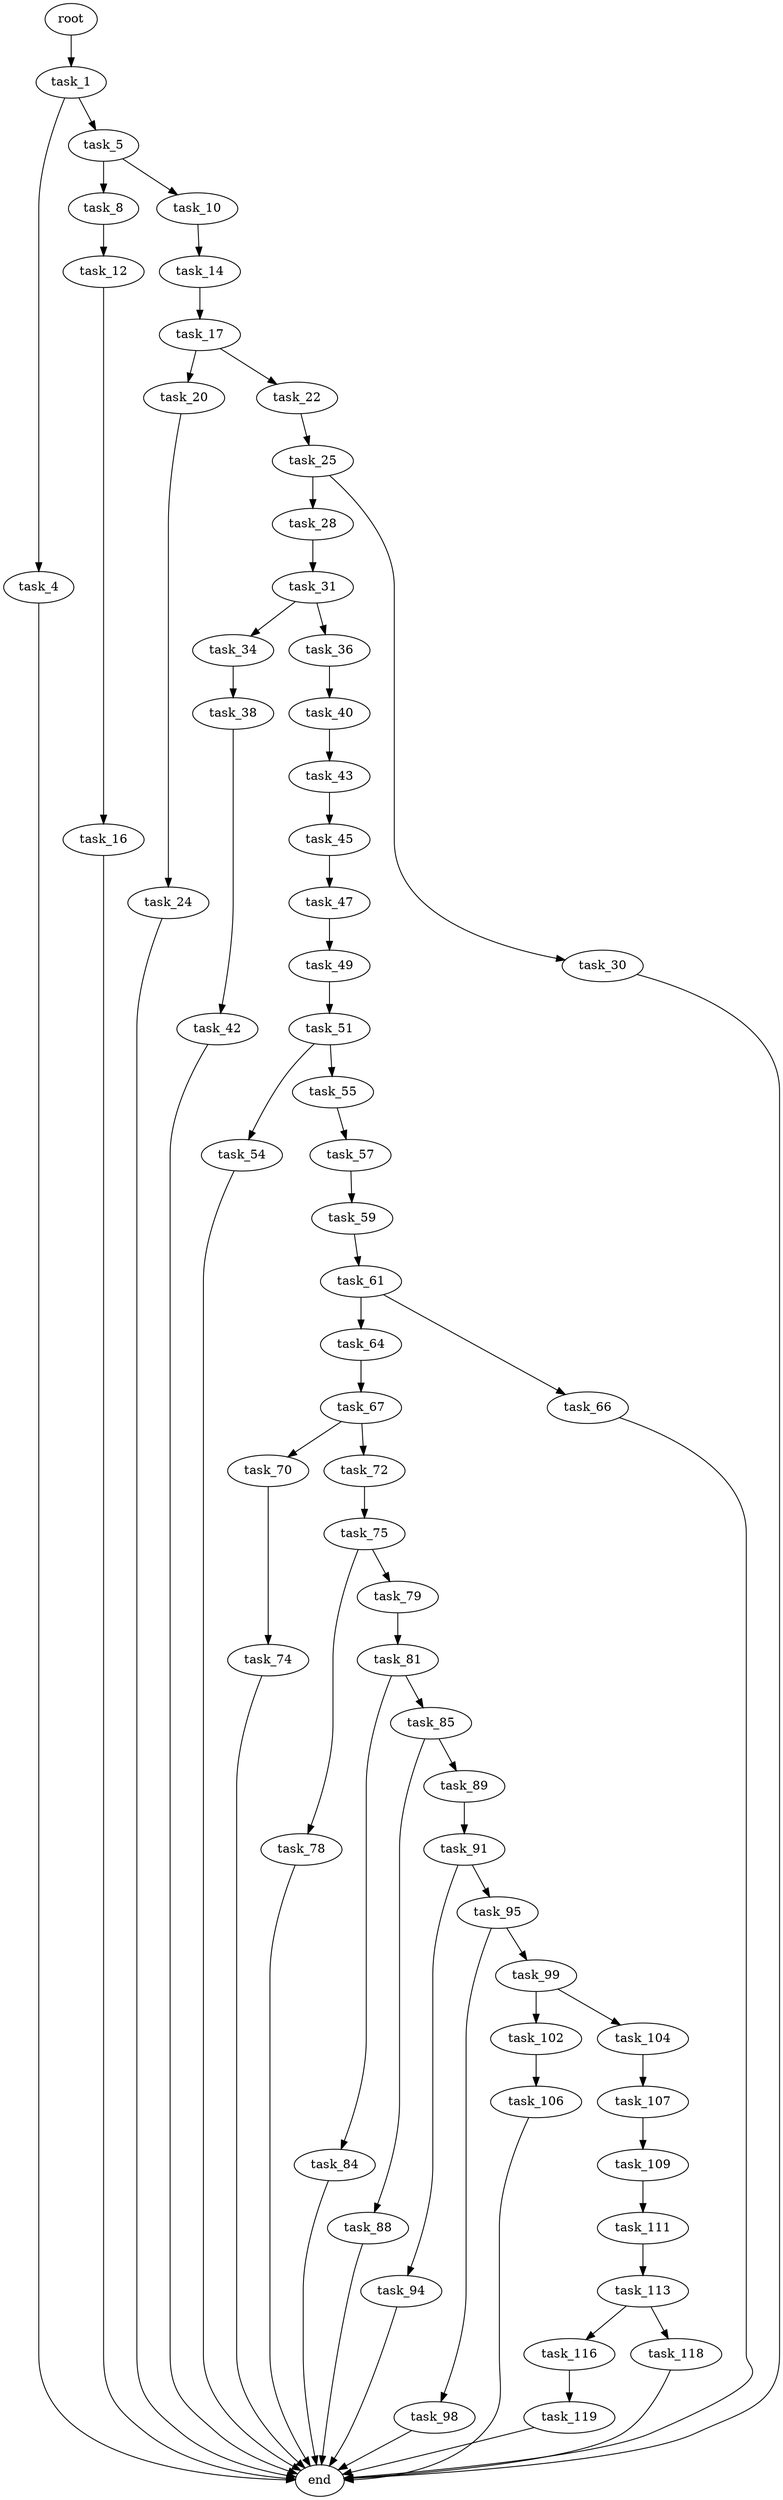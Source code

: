 digraph G {
  root [size="0.000000"];
  task_1 [size="22348287378.000000"];
  task_4 [size="2815304495.000000"];
  task_5 [size="892241661654.000000"];
  task_8 [size="231928233984.000000"];
  task_10 [size="11388195847.000000"];
  task_12 [size="120973735537.000000"];
  task_14 [size="54366924662.000000"];
  task_16 [size="549755813888.000000"];
  task_17 [size="377397898324.000000"];
  task_20 [size="368293445632.000000"];
  task_22 [size="134217728000.000000"];
  task_24 [size="66032834134.000000"];
  task_25 [size="4693882857.000000"];
  task_28 [size="368293445632.000000"];
  task_30 [size="16820439664.000000"];
  task_31 [size="203952136068.000000"];
  task_34 [size="29865343079.000000"];
  task_36 [size="549755813888.000000"];
  task_38 [size="782757789696.000000"];
  task_40 [size="472053607818.000000"];
  task_42 [size="8589934592.000000"];
  task_43 [size="25081949204.000000"];
  task_45 [size="231928233984.000000"];
  task_47 [size="1994054682.000000"];
  task_49 [size="28991029248.000000"];
  task_51 [size="35005572055.000000"];
  task_54 [size="7055064424.000000"];
  task_55 [size="28991029248.000000"];
  task_57 [size="368293445632.000000"];
  task_59 [size="8589934592.000000"];
  task_61 [size="50777677289.000000"];
  task_64 [size="60569399170.000000"];
  task_66 [size="163535012840.000000"];
  task_67 [size="28991029248.000000"];
  task_70 [size="1569092977.000000"];
  task_72 [size="41652963672.000000"];
  task_74 [size="114458046528.000000"];
  task_75 [size="512132211545.000000"];
  task_78 [size="1413382082760.000000"];
  task_79 [size="8589934592.000000"];
  task_81 [size="549755813888.000000"];
  task_84 [size="4409147382.000000"];
  task_85 [size="23544597972.000000"];
  task_88 [size="260861704698.000000"];
  task_89 [size="9513037138.000000"];
  task_91 [size="483234515192.000000"];
  task_94 [size="20596290525.000000"];
  task_95 [size="231928233984.000000"];
  task_98 [size="231928233984.000000"];
  task_99 [size="368293445632.000000"];
  task_102 [size="610032361951.000000"];
  task_104 [size="22262958552.000000"];
  task_106 [size="36877195928.000000"];
  task_107 [size="1042283583221.000000"];
  task_109 [size="68719476736.000000"];
  task_111 [size="28232898938.000000"];
  task_113 [size="134217728000.000000"];
  task_116 [size="34277415122.000000"];
  task_118 [size="368293445632.000000"];
  task_119 [size="252370209114.000000"];
  end [size="0.000000"];

  root -> task_1 [size="1.000000"];
  task_1 -> task_4 [size="33554432.000000"];
  task_1 -> task_5 [size="33554432.000000"];
  task_4 -> end [size="1.000000"];
  task_5 -> task_8 [size="536870912.000000"];
  task_5 -> task_10 [size="536870912.000000"];
  task_8 -> task_12 [size="301989888.000000"];
  task_10 -> task_14 [size="536870912.000000"];
  task_12 -> task_16 [size="134217728.000000"];
  task_14 -> task_17 [size="75497472.000000"];
  task_16 -> end [size="1.000000"];
  task_17 -> task_20 [size="536870912.000000"];
  task_17 -> task_22 [size="536870912.000000"];
  task_20 -> task_24 [size="411041792.000000"];
  task_22 -> task_25 [size="209715200.000000"];
  task_24 -> end [size="1.000000"];
  task_25 -> task_28 [size="75497472.000000"];
  task_25 -> task_30 [size="75497472.000000"];
  task_28 -> task_31 [size="411041792.000000"];
  task_30 -> end [size="1.000000"];
  task_31 -> task_34 [size="134217728.000000"];
  task_31 -> task_36 [size="134217728.000000"];
  task_34 -> task_38 [size="536870912.000000"];
  task_36 -> task_40 [size="536870912.000000"];
  task_38 -> task_42 [size="679477248.000000"];
  task_40 -> task_43 [size="411041792.000000"];
  task_42 -> end [size="1.000000"];
  task_43 -> task_45 [size="33554432.000000"];
  task_45 -> task_47 [size="301989888.000000"];
  task_47 -> task_49 [size="33554432.000000"];
  task_49 -> task_51 [size="75497472.000000"];
  task_51 -> task_54 [size="838860800.000000"];
  task_51 -> task_55 [size="838860800.000000"];
  task_54 -> end [size="1.000000"];
  task_55 -> task_57 [size="75497472.000000"];
  task_57 -> task_59 [size="411041792.000000"];
  task_59 -> task_61 [size="33554432.000000"];
  task_61 -> task_64 [size="838860800.000000"];
  task_61 -> task_66 [size="838860800.000000"];
  task_64 -> task_67 [size="209715200.000000"];
  task_66 -> end [size="1.000000"];
  task_67 -> task_70 [size="75497472.000000"];
  task_67 -> task_72 [size="75497472.000000"];
  task_70 -> task_74 [size="33554432.000000"];
  task_72 -> task_75 [size="75497472.000000"];
  task_74 -> end [size="1.000000"];
  task_75 -> task_78 [size="411041792.000000"];
  task_75 -> task_79 [size="411041792.000000"];
  task_78 -> end [size="1.000000"];
  task_79 -> task_81 [size="33554432.000000"];
  task_81 -> task_84 [size="536870912.000000"];
  task_81 -> task_85 [size="536870912.000000"];
  task_84 -> end [size="1.000000"];
  task_85 -> task_88 [size="411041792.000000"];
  task_85 -> task_89 [size="411041792.000000"];
  task_88 -> end [size="1.000000"];
  task_89 -> task_91 [size="209715200.000000"];
  task_91 -> task_94 [size="301989888.000000"];
  task_91 -> task_95 [size="301989888.000000"];
  task_94 -> end [size="1.000000"];
  task_95 -> task_98 [size="301989888.000000"];
  task_95 -> task_99 [size="301989888.000000"];
  task_98 -> end [size="1.000000"];
  task_99 -> task_102 [size="411041792.000000"];
  task_99 -> task_104 [size="411041792.000000"];
  task_102 -> task_106 [size="411041792.000000"];
  task_104 -> task_107 [size="33554432.000000"];
  task_106 -> end [size="1.000000"];
  task_107 -> task_109 [size="679477248.000000"];
  task_109 -> task_111 [size="134217728.000000"];
  task_111 -> task_113 [size="679477248.000000"];
  task_113 -> task_116 [size="209715200.000000"];
  task_113 -> task_118 [size="209715200.000000"];
  task_116 -> task_119 [size="536870912.000000"];
  task_118 -> end [size="1.000000"];
  task_119 -> end [size="1.000000"];
}
